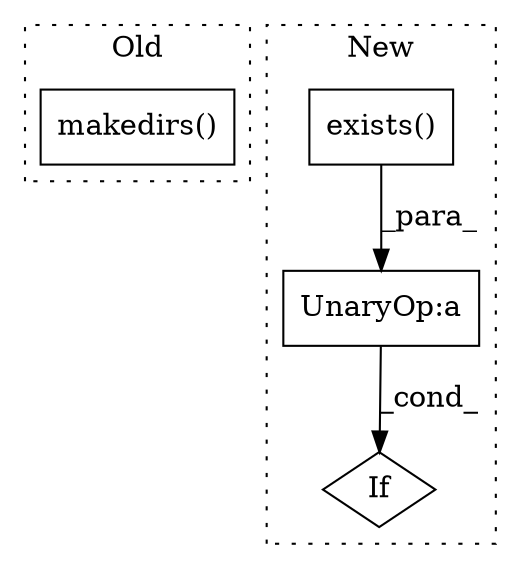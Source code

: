 digraph G {
subgraph cluster0 {
1 [label="makedirs()" a="75" s="573,605" l="12,1" shape="box"];
label = "Old";
style="dotted";
}
subgraph cluster1 {
2 [label="exists()" a="75" s="742" l="18" shape="box"];
3 [label="UnaryOp:a" a="61" s="738" l="22" shape="box"];
4 [label="If" a="96" s="735" l="3" shape="diamond"];
label = "New";
style="dotted";
}
2 -> 3 [label="_para_"];
3 -> 4 [label="_cond_"];
}